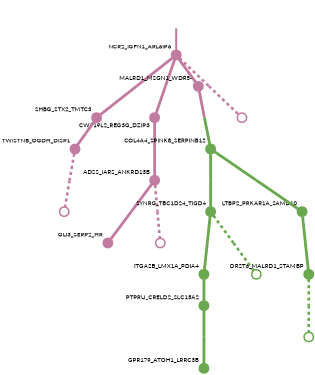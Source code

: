 strict digraph  {
graph[splines=false]; nodesep=0.7; rankdir=TB; ranksep=0.6; forcelabels=true; dpi=600; size=2.5;
0 [color="#c27ba0ff", fillcolor="#c27ba0ff", fixedsize=true, fontname=Lato, fontsize="12pt", height="0.25", label="", penwidth=3, shape=circle, style=filled, xlabel=NCR2_IGFN1_ARL6IP6];
9 [color="#c27ba0ff", fillcolor="#c27ba0ff", fixedsize=true, fontname=Lato, fontsize="12pt", height="0.25", label="", penwidth=3, shape=circle, style=filled, xlabel=SHBG_STX2_TMTC3];
10 [color="#c27ba0ff", fillcolor="#c27ba0ff", fixedsize=true, fontname=Lato, fontsize="12pt", height="0.25", label="", penwidth=3, shape=circle, style=filled, xlabel=CWF19L2_REG3G_DZIP3];
13 [color="#c27ba0ff", fillcolor="#c27ba0ff", fixedsize=true, fontname=Lato, fontsize="12pt", height="0.25", label="", penwidth=3, shape=circle, style=filled, xlabel=MALRD1_MSGN1_WDR54];
16 [color="#c27ba0ff", fillcolor="#c27ba0ff", fixedsize=true, fontname=Lato, fontsize="12pt", height="0.25", label="", penwidth=3, shape=circle, style=solid, xlabel=""];
1 [color="#c27ba0ff", fillcolor="#c27ba0ff", fixedsize=true, fontname=Lato, fontsize="12pt", height="0.25", label="", penwidth=3, shape=circle, style=filled, xlabel=ADSS_IARS_ANKRD13B];
5 [color="#c27ba0ff", fillcolor="#c27ba0ff", fixedsize=true, fontname=Lato, fontsize="12pt", height="0.25", label="", penwidth=3, shape=circle, style=filled, xlabel=GLI3_SERP2_HR];
17 [color="#c27ba0ff", fillcolor="#c27ba0ff", fixedsize=true, fontname=Lato, fontsize="12pt", height="0.25", label="", penwidth=3, shape=circle, style=solid, xlabel=""];
2 [color="#6aa84fff", fillcolor="#6aa84fff", fixedsize=true, fontname=Lato, fontsize="12pt", height="0.25", label="", penwidth=3, shape=circle, style=filled, xlabel=SYNRG_TBC1D24_TIGD4];
7 [color="#6aa84fff", fillcolor="#6aa84fff", fixedsize=true, fontname=Lato, fontsize="12pt", height="0.25", label="", penwidth=3, shape=circle, style=filled, xlabel=ITGA2B_LMX1A_PDIA4];
14 [color="#6aa84fff", fillcolor="#6aa84fff", fixedsize=true, fontname=Lato, fontsize="12pt", height="0.25", label="", penwidth=3, shape=circle, style=solid, xlabel=""];
3 [color="#6aa84fff", fillcolor="#6aa84fff", fixedsize=true, fontname=Lato, fontsize="12pt", height="0.25", label="", penwidth=3, shape=circle, style=filled, xlabel=COL4A4_SPINK8_SERPINB12];
8 [color="#6aa84fff", fillcolor="#6aa84fff", fixedsize=true, fontname=Lato, fontsize="12pt", height="0.25", label="", penwidth=3, shape=circle, style=filled, xlabel=LTBP2_PRKAR1A_SAMD10];
4 [color="#6aa84fff", fillcolor="#6aa84fff", fixedsize=true, fontname=Lato, fontsize="12pt", height="0.25", label="", penwidth=3, shape=circle, style=filled, xlabel=OR2T6_MALRD1_STAMBP];
15 [color="#6aa84fff", fillcolor="#6aa84fff", fixedsize=true, fontname=Lato, fontsize="12pt", height="0.25", label="", penwidth=3, shape=circle, style=solid, xlabel=""];
11 [color="#6aa84fff", fillcolor="#6aa84fff", fixedsize=true, fontname=Lato, fontsize="12pt", height="0.25", label="", penwidth=3, shape=circle, style=filled, xlabel=PTPRU_CRELD2_SLC15A2];
12 [color="#c27ba0ff", fillcolor="#c27ba0ff", fixedsize=true, fontname=Lato, fontsize="12pt", height="0.25", label="", penwidth=3, shape=circle, style=filled, xlabel=TWISTNB_OGDH_DISP1];
6 [color="#6aa84fff", fillcolor="#6aa84fff", fixedsize=true, fontname=Lato, fontsize="12pt", height="0.25", label="", penwidth=3, shape=circle, style=filled, xlabel=GPR179_ATOH1_LRRC3B];
18 [color="#c27ba0ff", fillcolor="#c27ba0ff", fixedsize=true, fontname=Lato, fontsize="12pt", height="0.25", label="", penwidth=3, shape=circle, style=solid, xlabel=""];
normal [label="", penwidth=3, style=invis, xlabel=NCR2_IGFN1_ARL6IP6];
0 -> 9  [arrowsize=0, color="#c27ba0ff;0.5:#c27ba0ff", minlen="2.0", penwidth="5.5", style=solid];
0 -> 10  [arrowsize=0, color="#c27ba0ff;0.5:#c27ba0ff", minlen="2.0", penwidth="5.5", style=solid];
0 -> 13  [arrowsize=0, color="#c27ba0ff;0.5:#c27ba0ff", minlen="1.0", penwidth="5.5", style=solid];
0 -> 16  [arrowsize=0, color="#c27ba0ff;0.5:#c27ba0ff", minlen="2.0", penwidth=5, style=dashed];
9 -> 12  [arrowsize=0, color="#c27ba0ff;0.5:#c27ba0ff", minlen="1.600000023841858", penwidth="5.5", style=solid];
10 -> 1  [arrowsize=0, color="#c27ba0ff;0.5:#c27ba0ff", minlen="2.0", penwidth="5.5", style=solid];
13 -> 3  [arrowsize=0, color="#c27ba0ff;0.5:#6aa84fff", minlen="2.0", penwidth="5.5", style=solid];
1 -> 5  [arrowsize=0, color="#c27ba0ff;0.5:#c27ba0ff", minlen="2.0", penwidth="5.5", style=solid];
1 -> 17  [arrowsize=0, color="#c27ba0ff;0.5:#c27ba0ff", minlen="2.0", penwidth=5, style=dashed];
2 -> 7  [arrowsize=0, color="#6aa84fff;0.5:#6aa84fff", minlen="2.0", penwidth="5.5", style=solid];
2 -> 14  [arrowsize=0, color="#6aa84fff;0.5:#6aa84fff", minlen="2.0", penwidth=5, style=dashed];
7 -> 11  [arrowsize=0, color="#6aa84fff;0.5:#6aa84fff", minlen="1.8000000715255737", penwidth="5.5", style=solid];
3 -> 2  [arrowsize=0, color="#6aa84fff;0.5:#6aa84fff", minlen="2.0", penwidth="5.5", style=solid];
3 -> 8  [arrowsize=0, color="#6aa84fff;0.5:#6aa84fff", minlen="2.0", penwidth="5.5", style=solid];
8 -> 4  [arrowsize=0, color="#6aa84fff;0.5:#6aa84fff", minlen="2.0", penwidth="5.5", style=solid];
4 -> 15  [arrowsize=0, color="#6aa84fff;0.5:#6aa84fff", minlen="2.0", penwidth=5, style=dashed];
11 -> 6  [arrowsize=0, color="#6aa84fff;0.5:#6aa84fff", minlen="2.0", penwidth="5.5", style=solid];
12 -> 18  [arrowsize=0, color="#c27ba0ff;0.5:#c27ba0ff", minlen="2.0", penwidth=5, style=dashed];
normal -> 0  [arrowsize=0, color="#c27ba0ff", label="", penwidth=4, style=solid];
}
